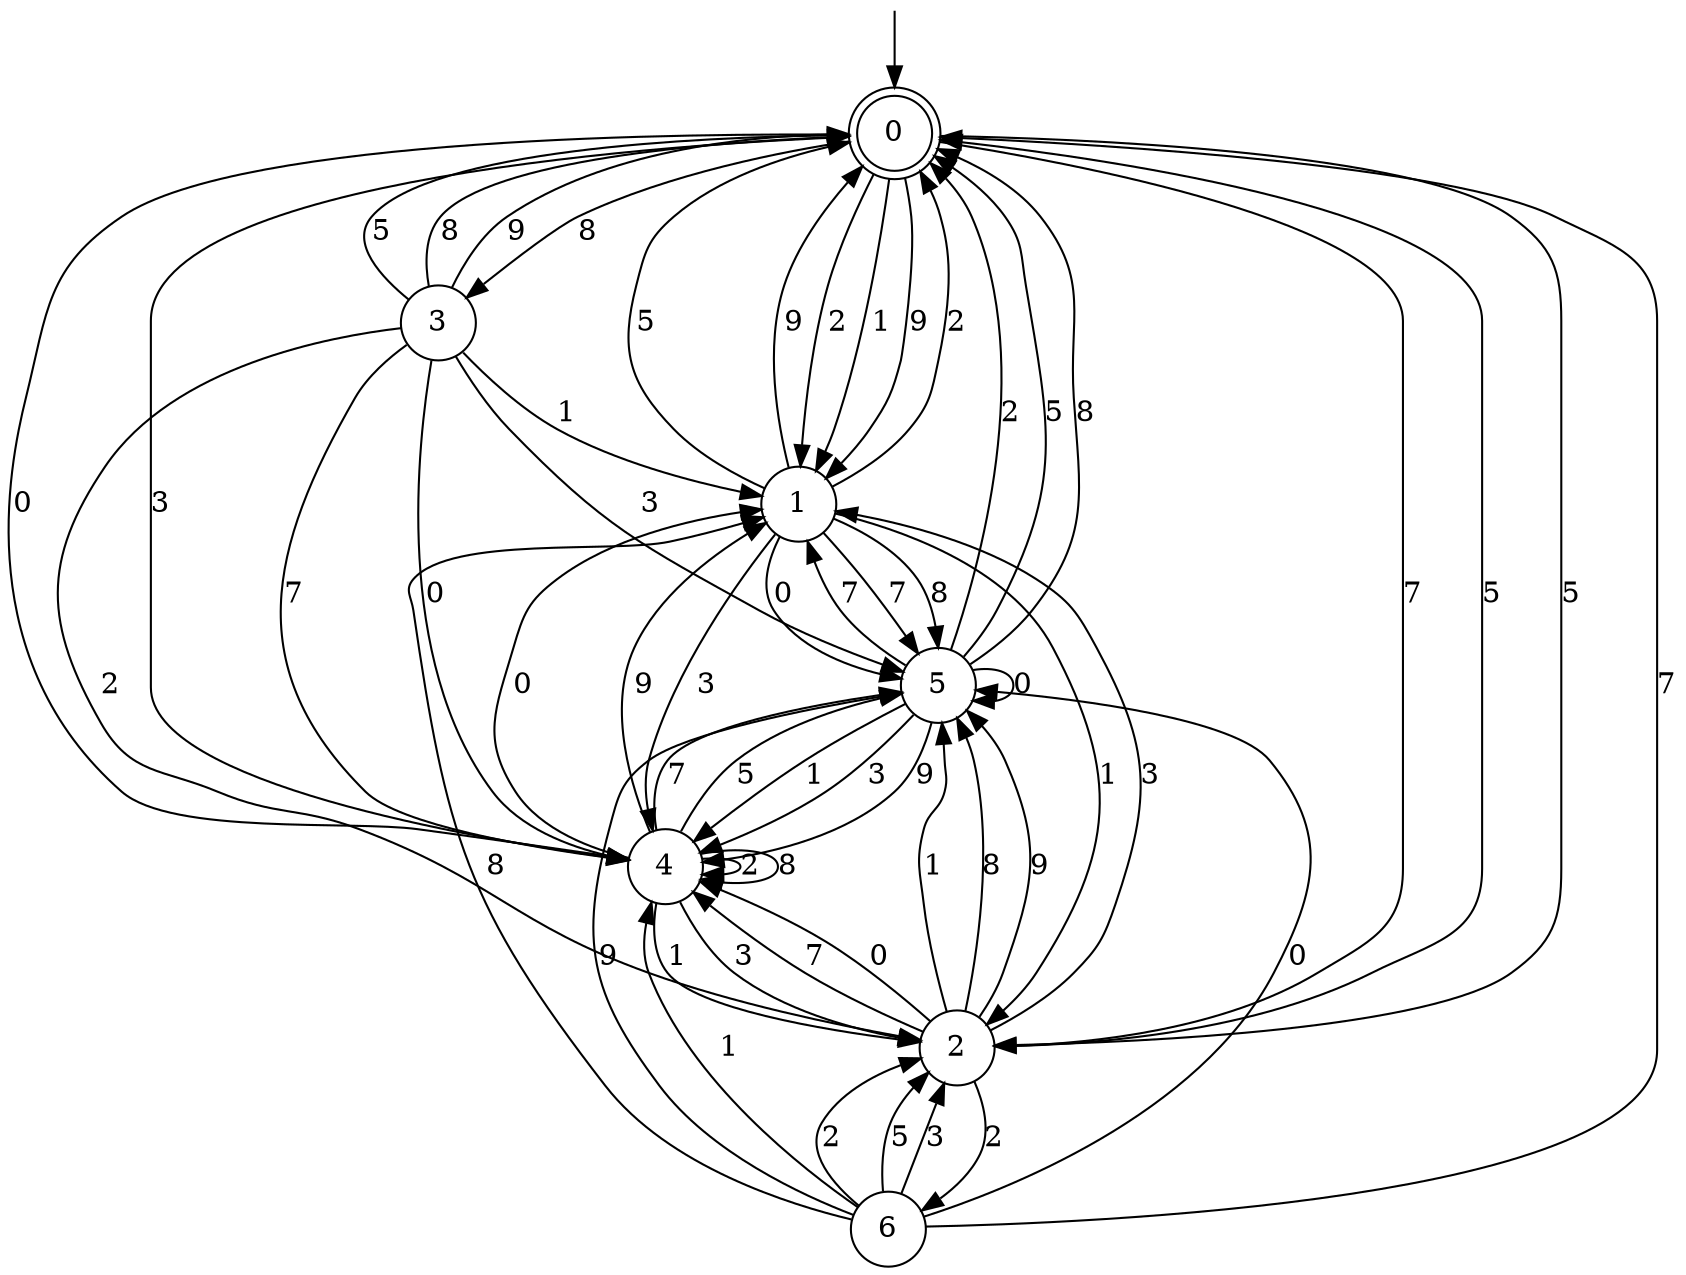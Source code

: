 digraph g {

	s0 [shape="doublecircle" label="0"];
	s1 [shape="circle" label="1"];
	s2 [shape="circle" label="2"];
	s3 [shape="circle" label="3"];
	s4 [shape="circle" label="4"];
	s5 [shape="circle" label="5"];
	s6 [shape="circle" label="6"];
	s0 -> s1 [label="2"];
	s0 -> s1 [label="1"];
	s0 -> s2 [label="7"];
	s0 -> s2 [label="5"];
	s0 -> s3 [label="8"];
	s0 -> s4 [label="0"];
	s0 -> s4 [label="3"];
	s0 -> s1 [label="9"];
	s1 -> s0 [label="2"];
	s1 -> s2 [label="1"];
	s1 -> s5 [label="7"];
	s1 -> s0 [label="5"];
	s1 -> s5 [label="8"];
	s1 -> s5 [label="0"];
	s1 -> s4 [label="3"];
	s1 -> s0 [label="9"];
	s2 -> s6 [label="2"];
	s2 -> s5 [label="1"];
	s2 -> s4 [label="7"];
	s2 -> s0 [label="5"];
	s2 -> s5 [label="8"];
	s2 -> s4 [label="0"];
	s2 -> s1 [label="3"];
	s2 -> s5 [label="9"];
	s3 -> s2 [label="2"];
	s3 -> s1 [label="1"];
	s3 -> s4 [label="7"];
	s3 -> s0 [label="5"];
	s3 -> s0 [label="8"];
	s3 -> s4 [label="0"];
	s3 -> s5 [label="3"];
	s3 -> s0 [label="9"];
	s4 -> s4 [label="2"];
	s4 -> s2 [label="1"];
	s4 -> s5 [label="7"];
	s4 -> s5 [label="5"];
	s4 -> s4 [label="8"];
	s4 -> s1 [label="0"];
	s4 -> s2 [label="3"];
	s4 -> s1 [label="9"];
	s5 -> s0 [label="2"];
	s5 -> s4 [label="1"];
	s5 -> s1 [label="7"];
	s5 -> s0 [label="5"];
	s5 -> s0 [label="8"];
	s5 -> s5 [label="0"];
	s5 -> s4 [label="3"];
	s5 -> s4 [label="9"];
	s6 -> s2 [label="2"];
	s6 -> s4 [label="1"];
	s6 -> s0 [label="7"];
	s6 -> s2 [label="5"];
	s6 -> s1 [label="8"];
	s6 -> s5 [label="0"];
	s6 -> s2 [label="3"];
	s6 -> s5 [label="9"];

__start0 [label="" shape="none" width="0" height="0"];
__start0 -> s0;

}
